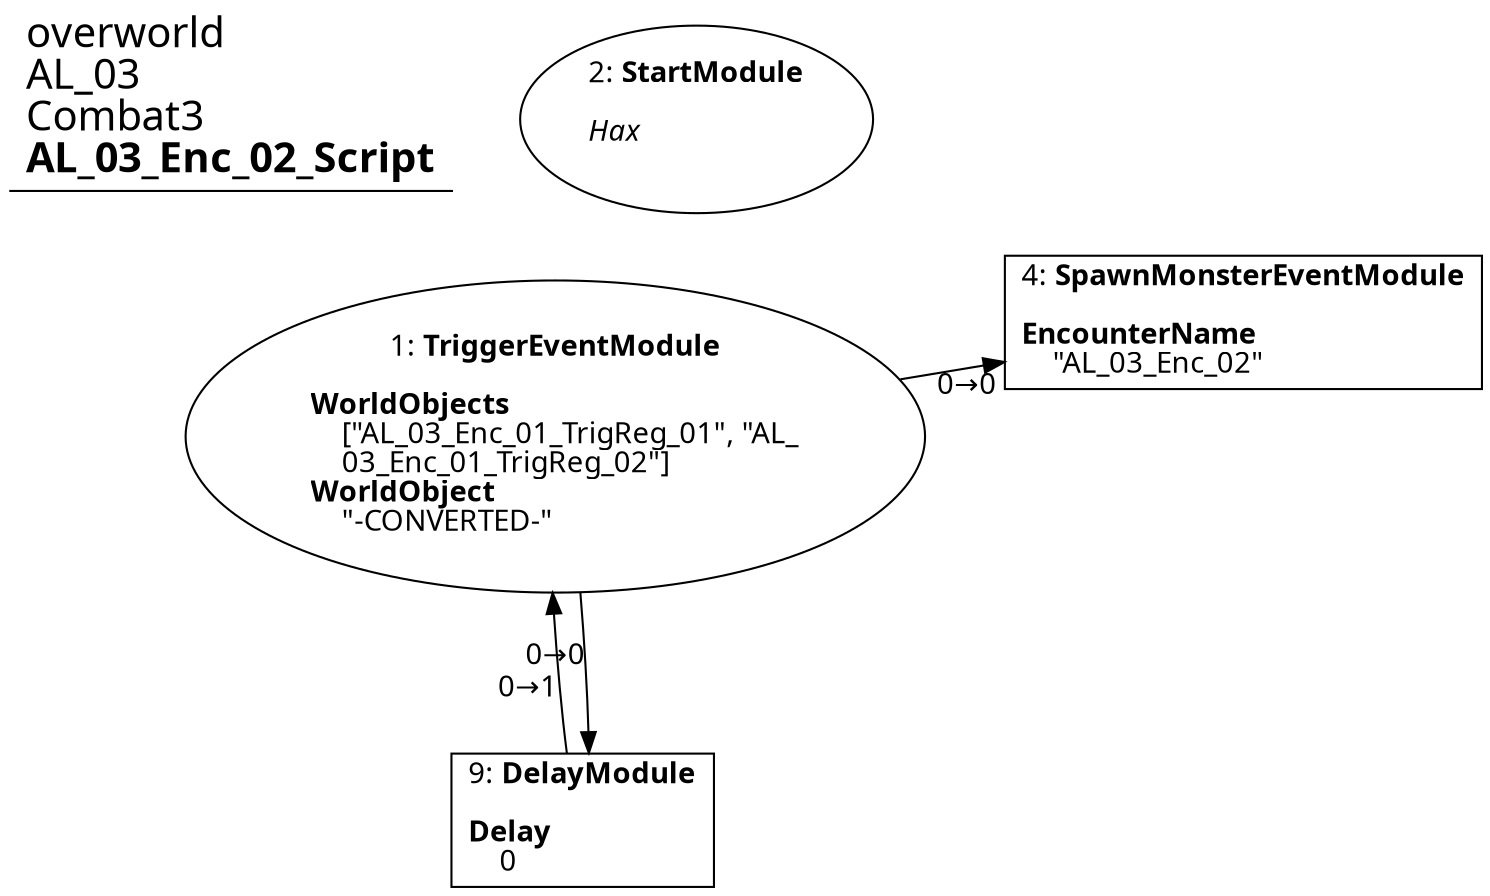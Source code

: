 digraph {
    layout = fdp;
    overlap = prism;
    sep = "+16";
    splines = spline;

    node [ shape = box ];

    graph [ fontname = "Segoe UI" ];
    node [ fontname = "Segoe UI" ];
    edge [ fontname = "Segoe UI" ];

    1 [ label = <1: <b>TriggerEventModule</b><br/><br/><b>WorldObjects</b><br align="left"/>    [&quot;AL_03_Enc_01_TrigReg_01&quot;, &quot;AL_<br align="left"/>    03_Enc_01_TrigReg_02&quot;]<br align="left"/><b>WorldObject</b><br align="left"/>    &quot;-CONVERTED-&quot;<br align="left"/>> ];
    1 [ shape = oval ]
    1 [ pos = "0.136,-0.38200003!" ];
    1 -> 4 [ label = "0→0" ];
    1 -> 9 [ label = "0→0" ];

    2 [ label = <2: <b>StartModule</b><br/><br/><i>Hax<br align="left"/></i><br align="left"/>> ];
    2 [ shape = oval ]
    2 [ pos = "0.15400001,-0.30600002!" ];

    4 [ label = <4: <b>SpawnMonsterEventModule</b><br/><br/><b>EncounterName</b><br align="left"/>    &quot;AL_03_Enc_02&quot;<br align="left"/>> ];
    4 [ pos = "0.45100003,-0.38200003!" ];

    9 [ label = <9: <b>DelayModule</b><br/><br/><b>Delay</b><br align="left"/>    0<br align="left"/>> ];
    9 [ pos = "0.18,-0.58900005!" ];
    9 -> 1 [ label = "0→1" ];

    title [ pos = "0.135,-0.305!" ];
    title [ shape = underline ];
    title [ label = <<font point-size="20">overworld<br align="left"/>AL_03<br align="left"/>Combat3<br align="left"/><b>AL_03_Enc_02_Script</b><br align="left"/></font>> ];
}
